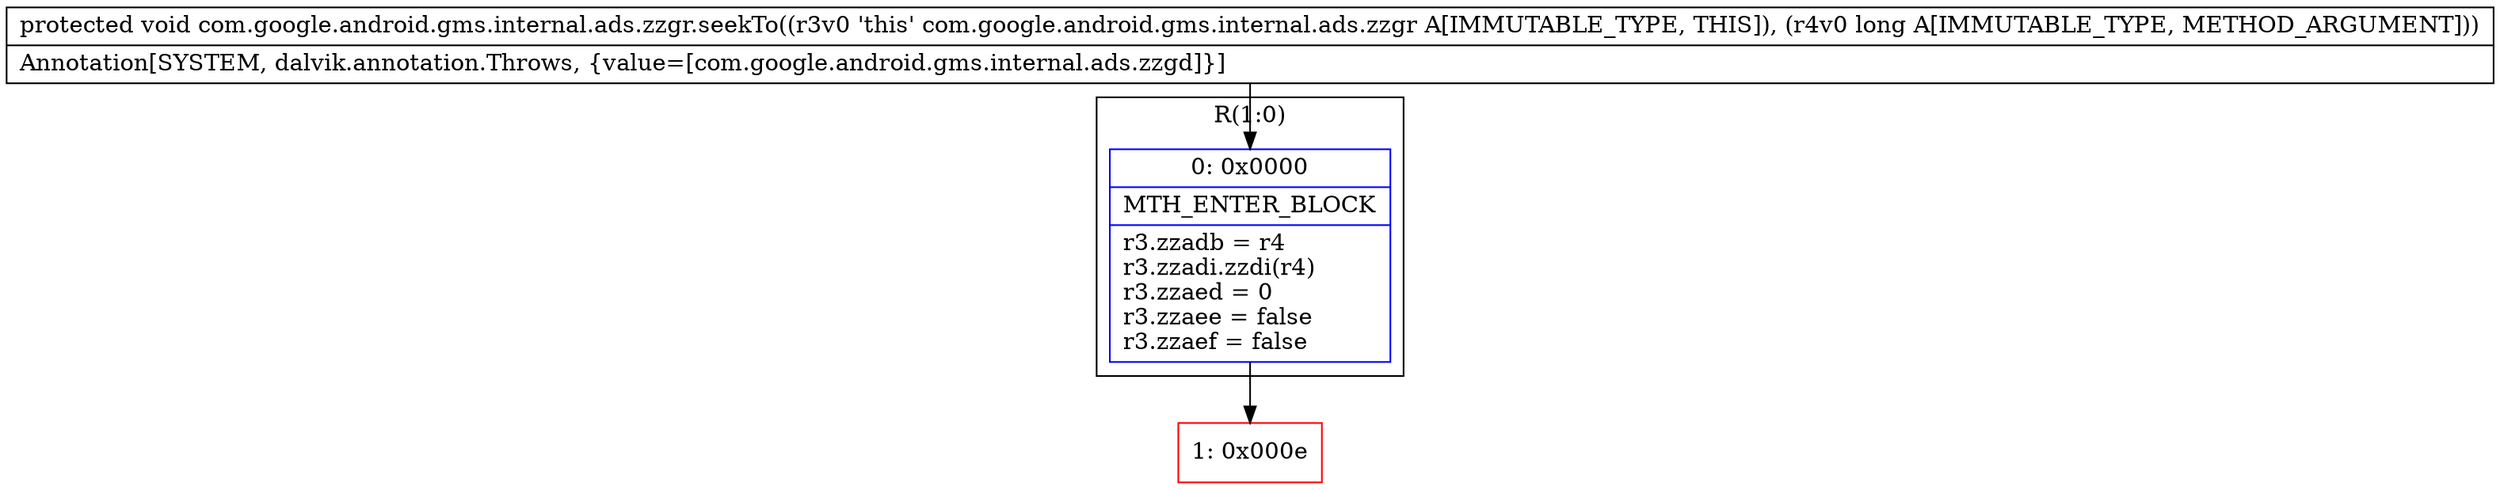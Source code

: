 digraph "CFG forcom.google.android.gms.internal.ads.zzgr.seekTo(J)V" {
subgraph cluster_Region_1675192272 {
label = "R(1:0)";
node [shape=record,color=blue];
Node_0 [shape=record,label="{0\:\ 0x0000|MTH_ENTER_BLOCK\l|r3.zzadb = r4\lr3.zzadi.zzdi(r4)\lr3.zzaed = 0\lr3.zzaee = false\lr3.zzaef = false\l}"];
}
Node_1 [shape=record,color=red,label="{1\:\ 0x000e}"];
MethodNode[shape=record,label="{protected void com.google.android.gms.internal.ads.zzgr.seekTo((r3v0 'this' com.google.android.gms.internal.ads.zzgr A[IMMUTABLE_TYPE, THIS]), (r4v0 long A[IMMUTABLE_TYPE, METHOD_ARGUMENT]))  | Annotation[SYSTEM, dalvik.annotation.Throws, \{value=[com.google.android.gms.internal.ads.zzgd]\}]\l}"];
MethodNode -> Node_0;
Node_0 -> Node_1;
}


